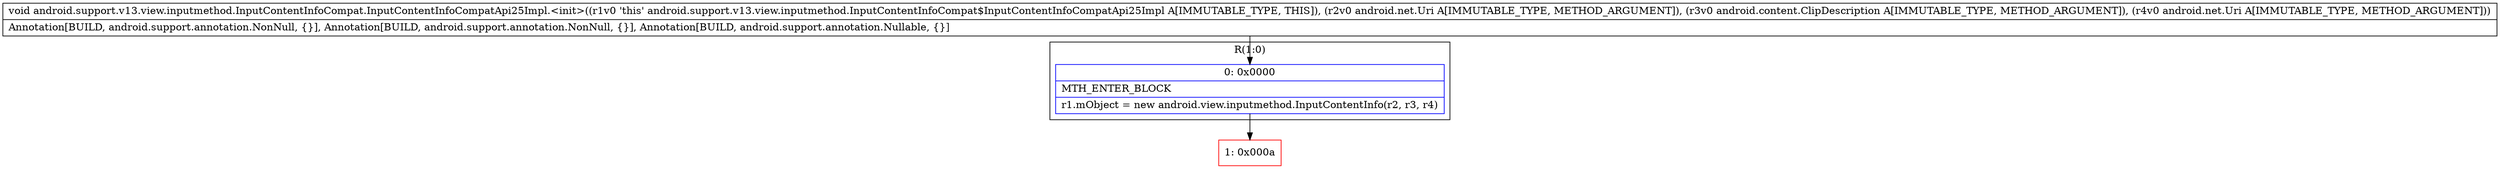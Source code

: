 digraph "CFG forandroid.support.v13.view.inputmethod.InputContentInfoCompat.InputContentInfoCompatApi25Impl.\<init\>(Landroid\/net\/Uri;Landroid\/content\/ClipDescription;Landroid\/net\/Uri;)V" {
subgraph cluster_Region_1351971775 {
label = "R(1:0)";
node [shape=record,color=blue];
Node_0 [shape=record,label="{0\:\ 0x0000|MTH_ENTER_BLOCK\l|r1.mObject = new android.view.inputmethod.InputContentInfo(r2, r3, r4)\l}"];
}
Node_1 [shape=record,color=red,label="{1\:\ 0x000a}"];
MethodNode[shape=record,label="{void android.support.v13.view.inputmethod.InputContentInfoCompat.InputContentInfoCompatApi25Impl.\<init\>((r1v0 'this' android.support.v13.view.inputmethod.InputContentInfoCompat$InputContentInfoCompatApi25Impl A[IMMUTABLE_TYPE, THIS]), (r2v0 android.net.Uri A[IMMUTABLE_TYPE, METHOD_ARGUMENT]), (r3v0 android.content.ClipDescription A[IMMUTABLE_TYPE, METHOD_ARGUMENT]), (r4v0 android.net.Uri A[IMMUTABLE_TYPE, METHOD_ARGUMENT]))  | Annotation[BUILD, android.support.annotation.NonNull, \{\}], Annotation[BUILD, android.support.annotation.NonNull, \{\}], Annotation[BUILD, android.support.annotation.Nullable, \{\}]\l}"];
MethodNode -> Node_0;
Node_0 -> Node_1;
}

